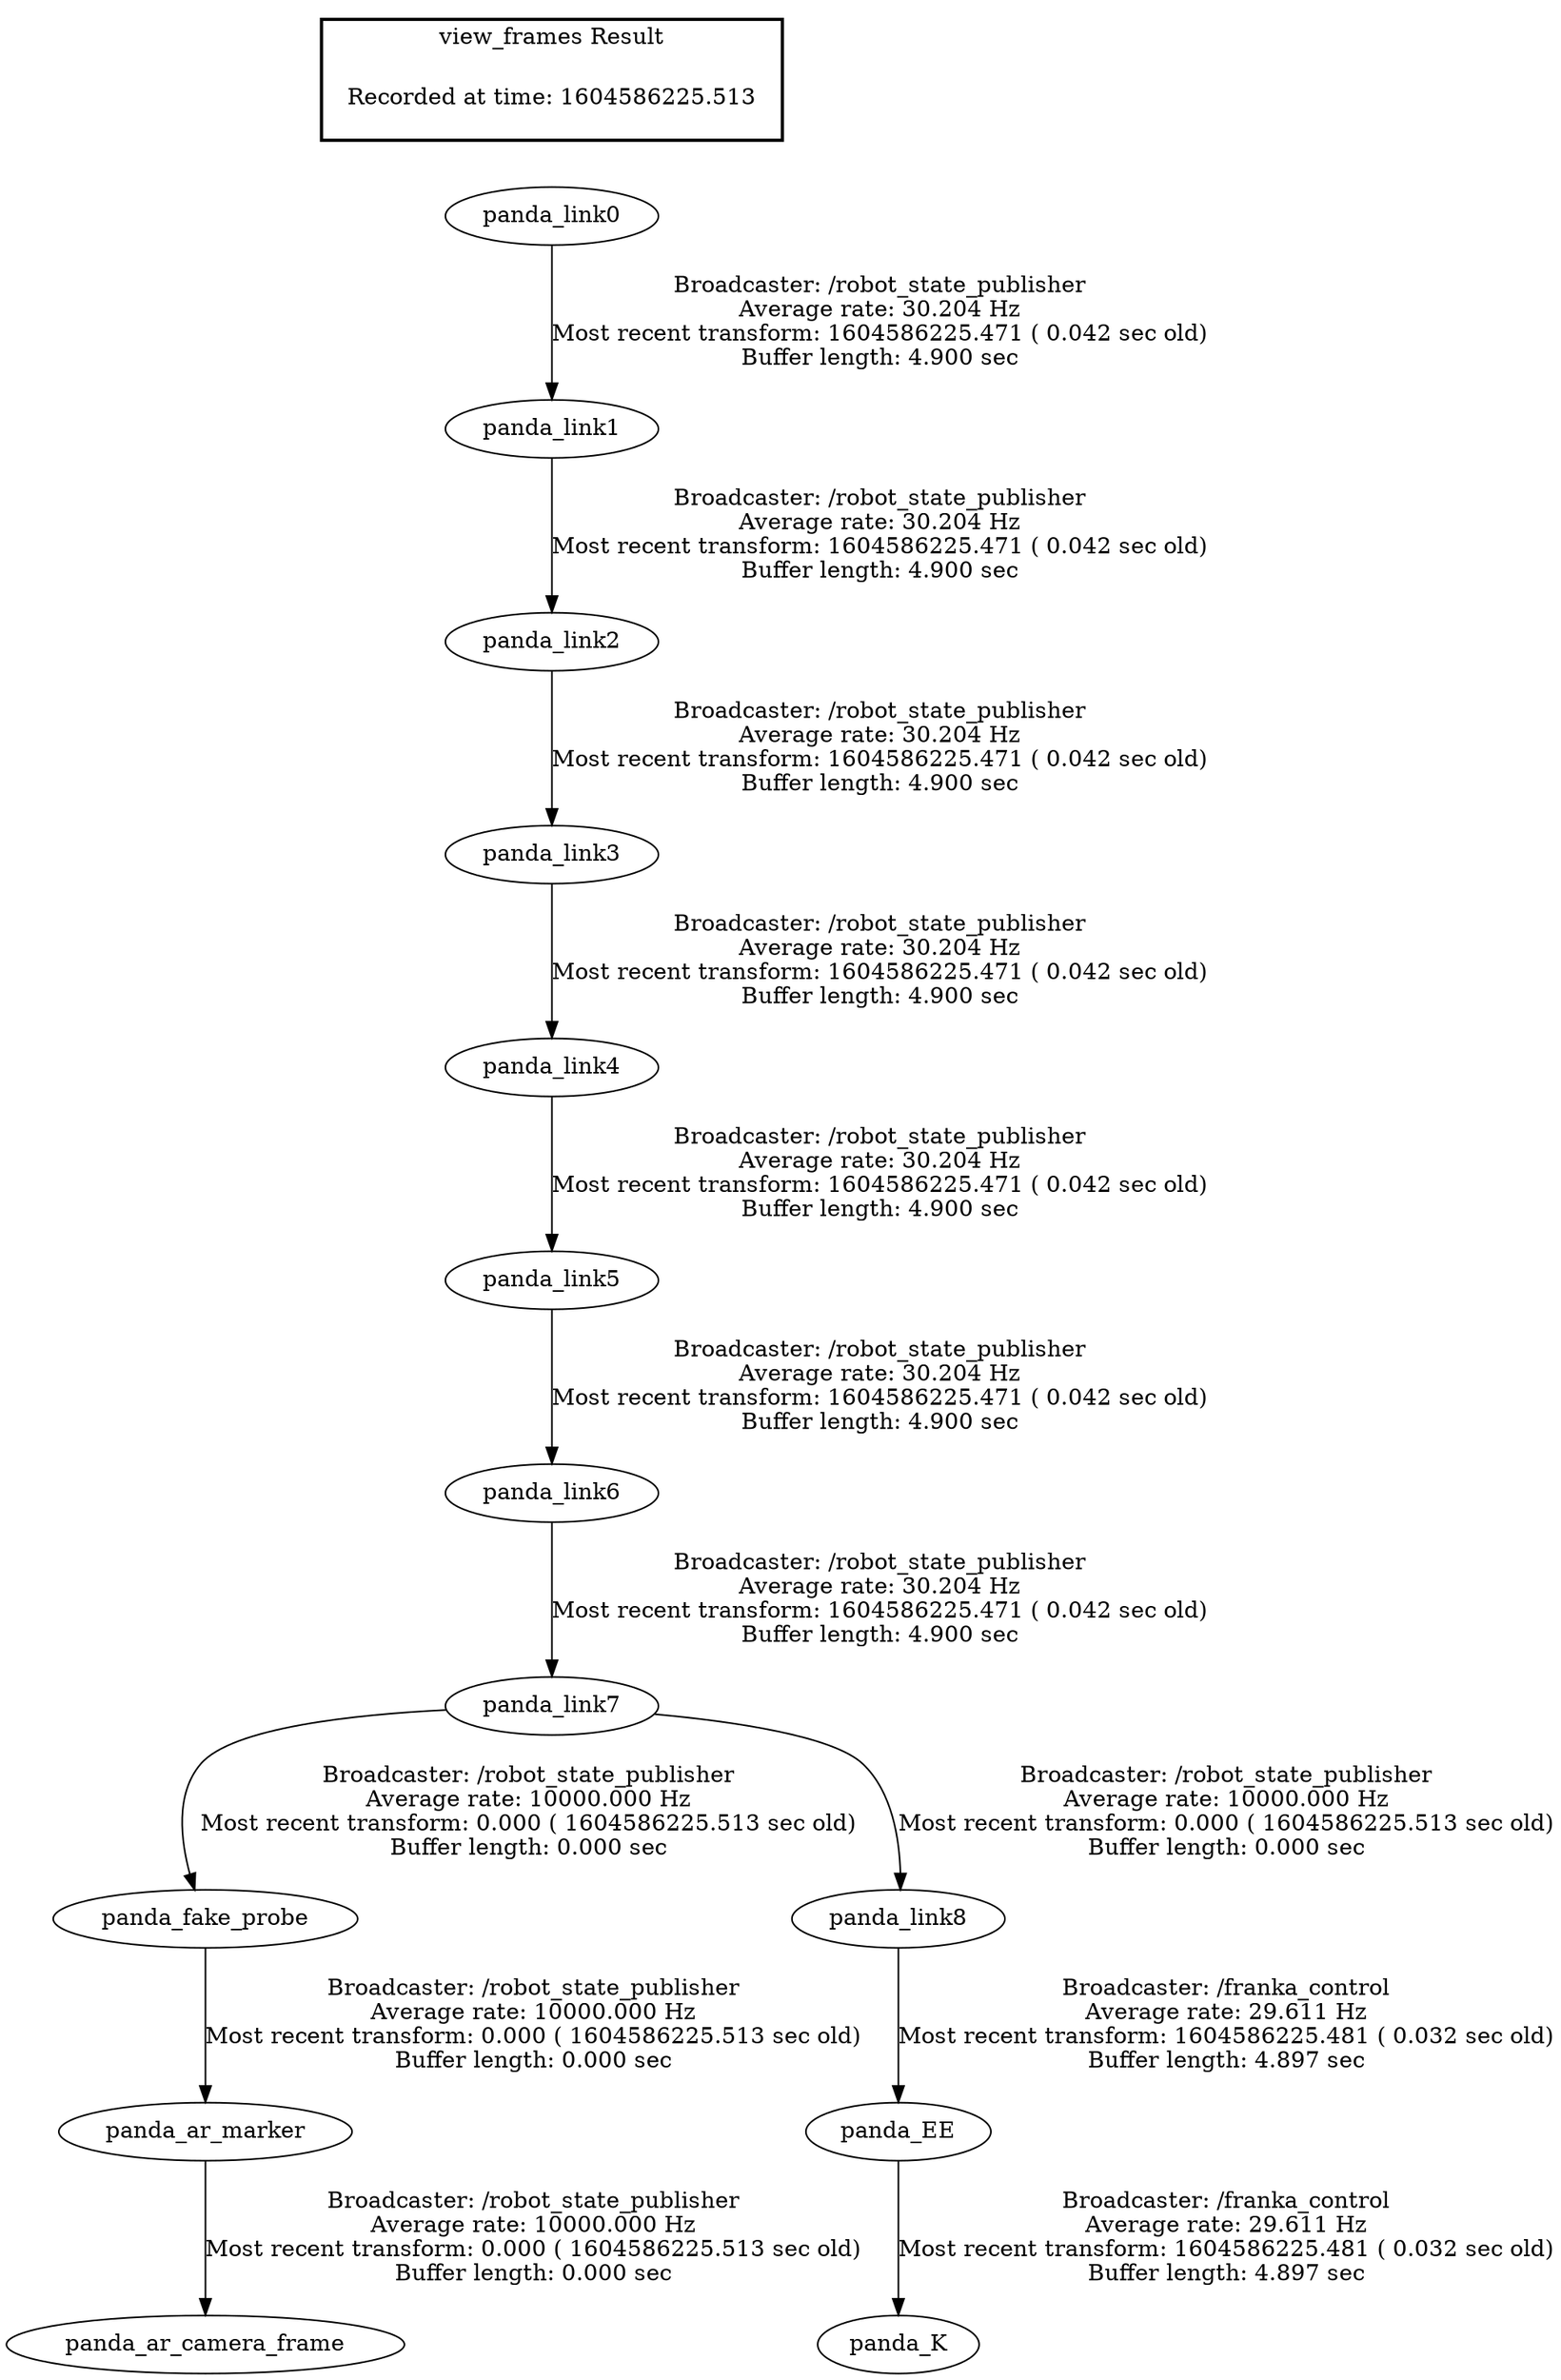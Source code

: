 digraph G {
"panda_ar_marker" -> "panda_ar_camera_frame"[label="Broadcaster: /robot_state_publisher\nAverage rate: 10000.000 Hz\nMost recent transform: 0.000 ( 1604586225.513 sec old)\nBuffer length: 0.000 sec\n"];
"panda_fake_probe" -> "panda_ar_marker"[label="Broadcaster: /robot_state_publisher\nAverage rate: 10000.000 Hz\nMost recent transform: 0.000 ( 1604586225.513 sec old)\nBuffer length: 0.000 sec\n"];
"panda_link7" -> "panda_link8"[label="Broadcaster: /robot_state_publisher\nAverage rate: 10000.000 Hz\nMost recent transform: 0.000 ( 1604586225.513 sec old)\nBuffer length: 0.000 sec\n"];
"panda_link6" -> "panda_link7"[label="Broadcaster: /robot_state_publisher\nAverage rate: 30.204 Hz\nMost recent transform: 1604586225.471 ( 0.042 sec old)\nBuffer length: 4.900 sec\n"];
"panda_link7" -> "panda_fake_probe"[label="Broadcaster: /robot_state_publisher\nAverage rate: 10000.000 Hz\nMost recent transform: 0.000 ( 1604586225.513 sec old)\nBuffer length: 0.000 sec\n"];
"panda_link0" -> "panda_link1"[label="Broadcaster: /robot_state_publisher\nAverage rate: 30.204 Hz\nMost recent transform: 1604586225.471 ( 0.042 sec old)\nBuffer length: 4.900 sec\n"];
"panda_link1" -> "panda_link2"[label="Broadcaster: /robot_state_publisher\nAverage rate: 30.204 Hz\nMost recent transform: 1604586225.471 ( 0.042 sec old)\nBuffer length: 4.900 sec\n"];
"panda_link2" -> "panda_link3"[label="Broadcaster: /robot_state_publisher\nAverage rate: 30.204 Hz\nMost recent transform: 1604586225.471 ( 0.042 sec old)\nBuffer length: 4.900 sec\n"];
"panda_link3" -> "panda_link4"[label="Broadcaster: /robot_state_publisher\nAverage rate: 30.204 Hz\nMost recent transform: 1604586225.471 ( 0.042 sec old)\nBuffer length: 4.900 sec\n"];
"panda_link4" -> "panda_link5"[label="Broadcaster: /robot_state_publisher\nAverage rate: 30.204 Hz\nMost recent transform: 1604586225.471 ( 0.042 sec old)\nBuffer length: 4.900 sec\n"];
"panda_link5" -> "panda_link6"[label="Broadcaster: /robot_state_publisher\nAverage rate: 30.204 Hz\nMost recent transform: 1604586225.471 ( 0.042 sec old)\nBuffer length: 4.900 sec\n"];
"panda_link8" -> "panda_EE"[label="Broadcaster: /franka_control\nAverage rate: 29.611 Hz\nMost recent transform: 1604586225.481 ( 0.032 sec old)\nBuffer length: 4.897 sec\n"];
"panda_EE" -> "panda_K"[label="Broadcaster: /franka_control\nAverage rate: 29.611 Hz\nMost recent transform: 1604586225.481 ( 0.032 sec old)\nBuffer length: 4.897 sec\n"];
edge [style=invis];
 subgraph cluster_legend { style=bold; color=black; label ="view_frames Result";
"Recorded at time: 1604586225.513"[ shape=plaintext ] ;
 }->"panda_link0";
}